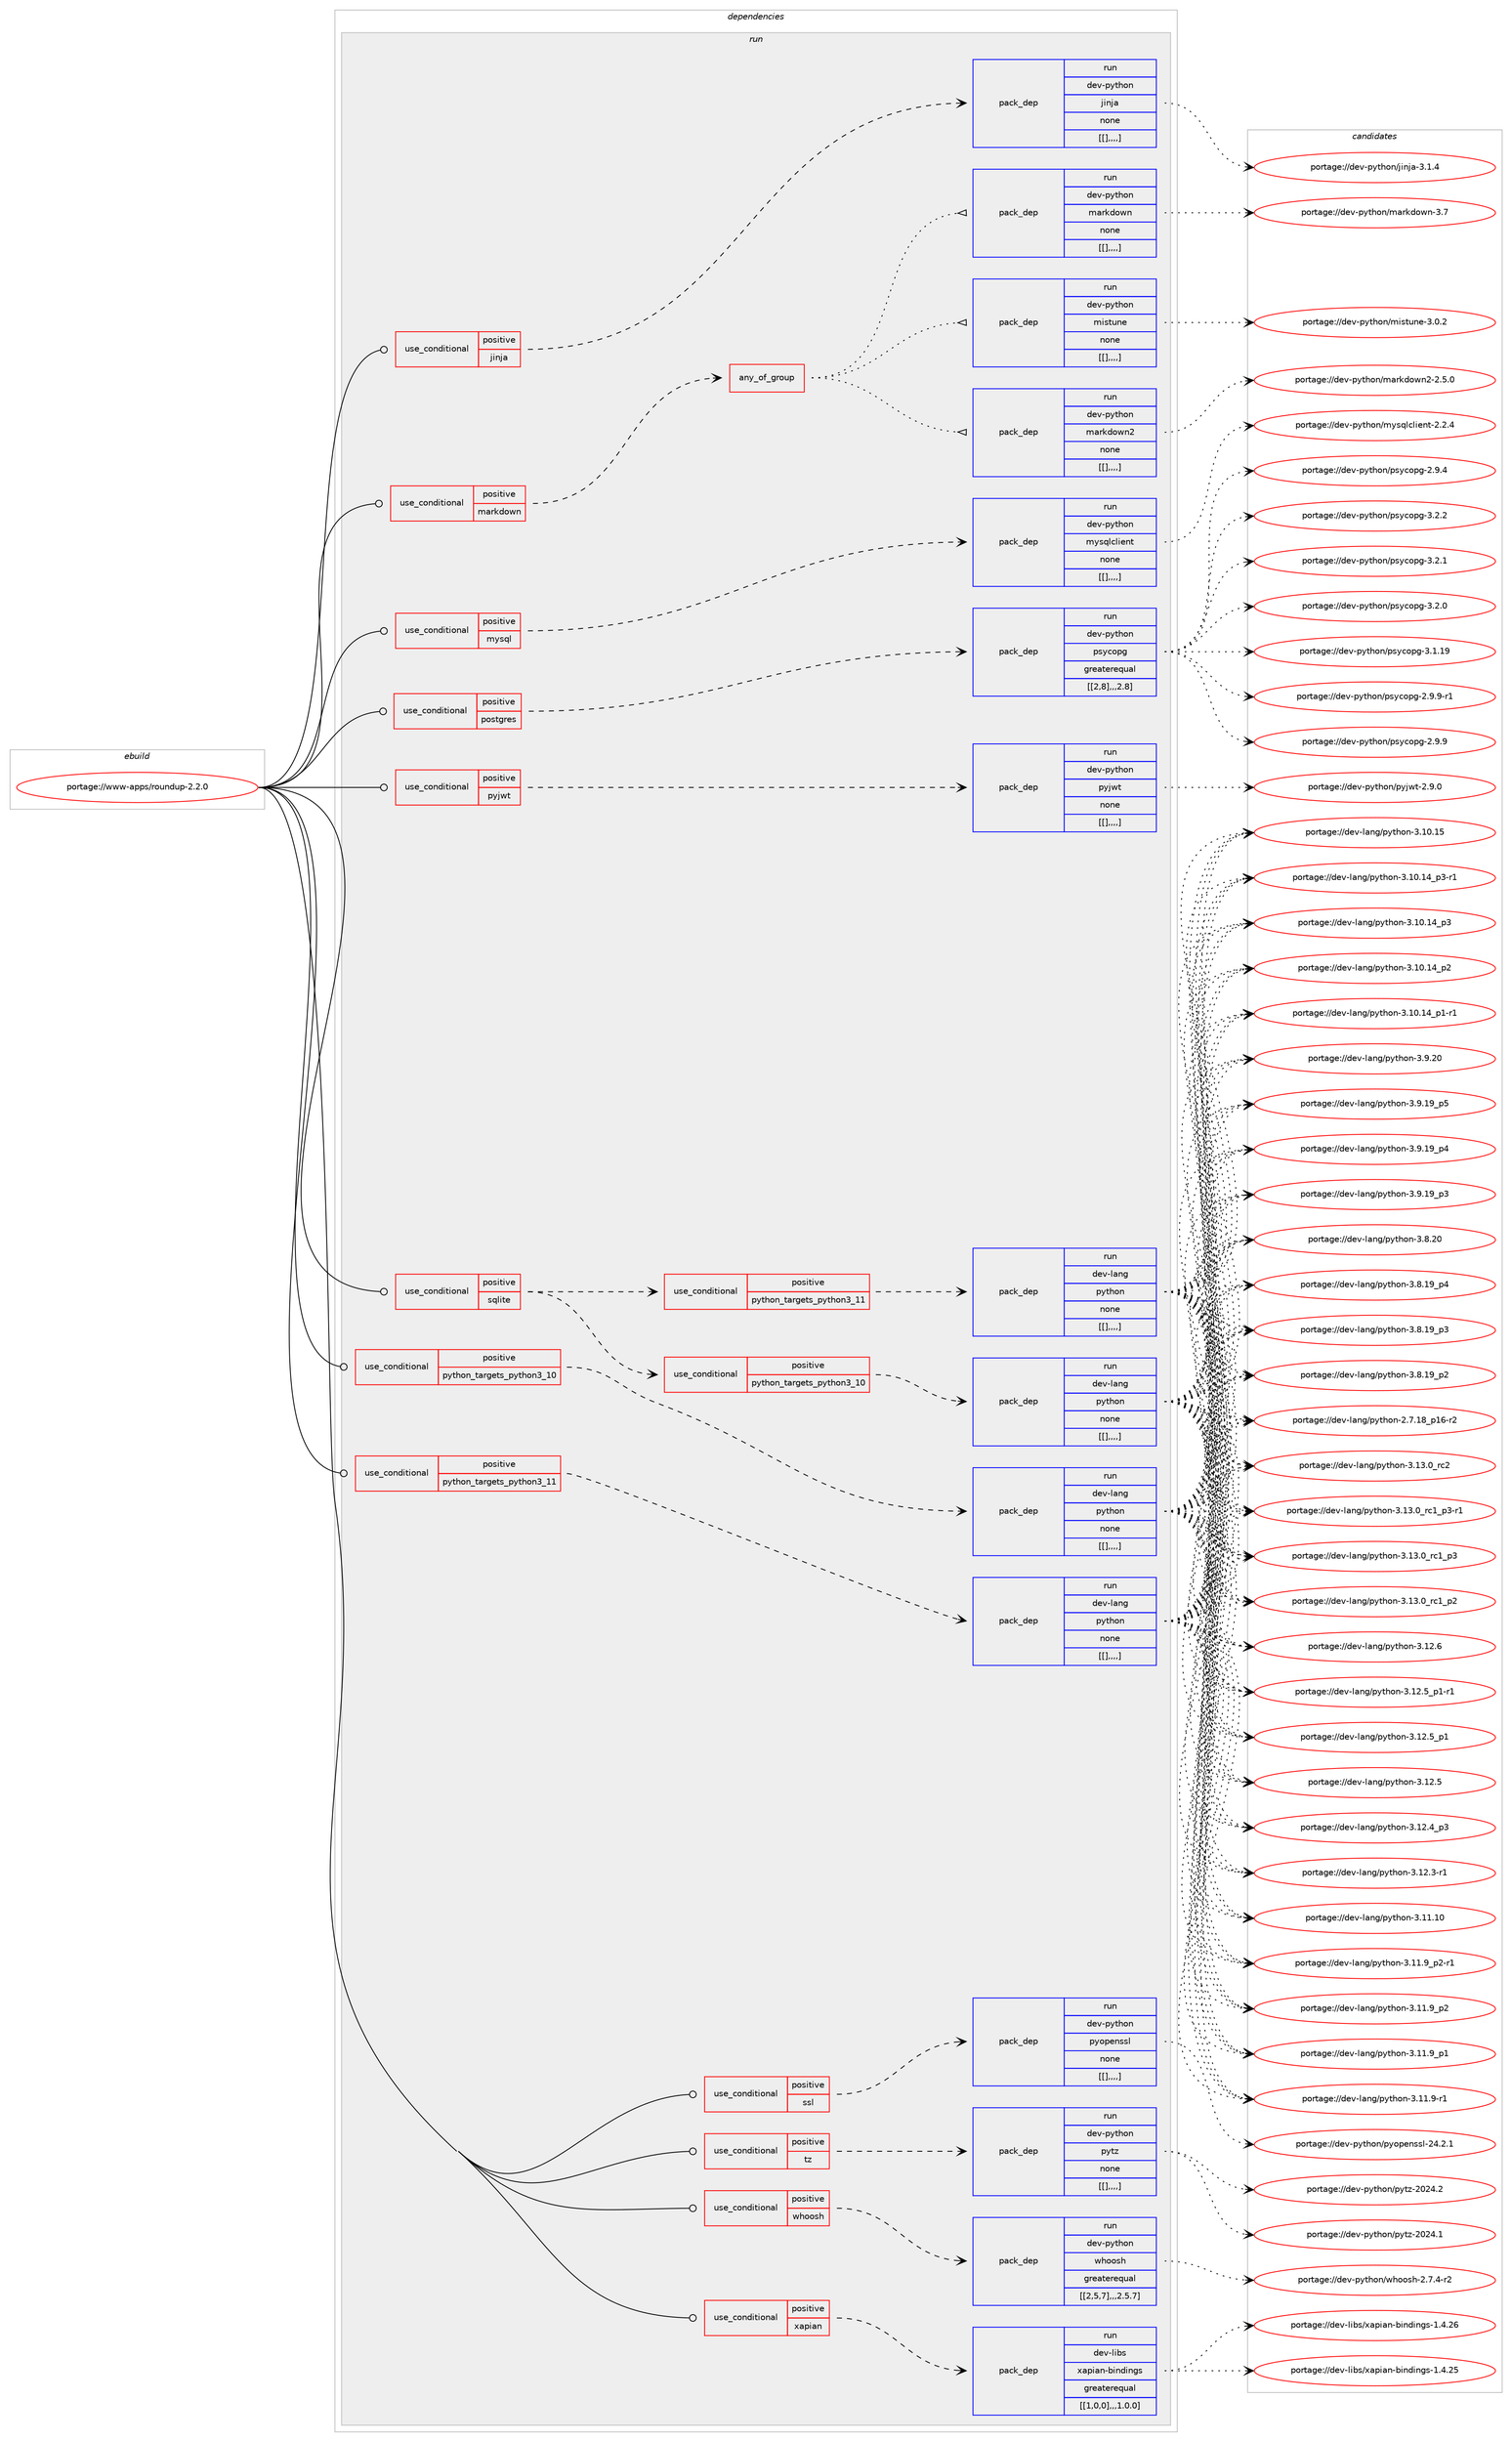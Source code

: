 digraph prolog {

# *************
# Graph options
# *************

newrank=true;
concentrate=true;
compound=true;
graph [rankdir=LR,fontname=Helvetica,fontsize=10,ranksep=1.5];#, ranksep=2.5, nodesep=0.2];
edge  [arrowhead=vee];
node  [fontname=Helvetica,fontsize=10];

# **********
# The ebuild
# **********

subgraph cluster_leftcol {
color=gray;
label=<<i>ebuild</i>>;
id [label="portage://www-apps/roundup-2.2.0", color=red, width=4, href="../www-apps/roundup-2.2.0.svg"];
}

# ****************
# The dependencies
# ****************

subgraph cluster_midcol {
color=gray;
label=<<i>dependencies</i>>;
subgraph cluster_compile {
fillcolor="#eeeeee";
style=filled;
label=<<i>compile</i>>;
}
subgraph cluster_compileandrun {
fillcolor="#eeeeee";
style=filled;
label=<<i>compile and run</i>>;
}
subgraph cluster_run {
fillcolor="#eeeeee";
style=filled;
label=<<i>run</i>>;
subgraph cond124075 {
dependency466406 [label=<<TABLE BORDER="0" CELLBORDER="1" CELLSPACING="0" CELLPADDING="4"><TR><TD ROWSPAN="3" CELLPADDING="10">use_conditional</TD></TR><TR><TD>positive</TD></TR><TR><TD>jinja</TD></TR></TABLE>>, shape=none, color=red];
subgraph pack338904 {
dependency466407 [label=<<TABLE BORDER="0" CELLBORDER="1" CELLSPACING="0" CELLPADDING="4" WIDTH="220"><TR><TD ROWSPAN="6" CELLPADDING="30">pack_dep</TD></TR><TR><TD WIDTH="110">run</TD></TR><TR><TD>dev-python</TD></TR><TR><TD>jinja</TD></TR><TR><TD>none</TD></TR><TR><TD>[[],,,,]</TD></TR></TABLE>>, shape=none, color=blue];
}
dependency466406:e -> dependency466407:w [weight=20,style="dashed",arrowhead="vee"];
}
id:e -> dependency466406:w [weight=20,style="solid",arrowhead="odot"];
subgraph cond124076 {
dependency466408 [label=<<TABLE BORDER="0" CELLBORDER="1" CELLSPACING="0" CELLPADDING="4"><TR><TD ROWSPAN="3" CELLPADDING="10">use_conditional</TD></TR><TR><TD>positive</TD></TR><TR><TD>markdown</TD></TR></TABLE>>, shape=none, color=red];
subgraph any3219 {
dependency466409 [label=<<TABLE BORDER="0" CELLBORDER="1" CELLSPACING="0" CELLPADDING="4"><TR><TD CELLPADDING="10">any_of_group</TD></TR></TABLE>>, shape=none, color=red];subgraph pack338905 {
dependency466410 [label=<<TABLE BORDER="0" CELLBORDER="1" CELLSPACING="0" CELLPADDING="4" WIDTH="220"><TR><TD ROWSPAN="6" CELLPADDING="30">pack_dep</TD></TR><TR><TD WIDTH="110">run</TD></TR><TR><TD>dev-python</TD></TR><TR><TD>markdown</TD></TR><TR><TD>none</TD></TR><TR><TD>[[],,,,]</TD></TR></TABLE>>, shape=none, color=blue];
}
dependency466409:e -> dependency466410:w [weight=20,style="dotted",arrowhead="oinv"];
subgraph pack338906 {
dependency466411 [label=<<TABLE BORDER="0" CELLBORDER="1" CELLSPACING="0" CELLPADDING="4" WIDTH="220"><TR><TD ROWSPAN="6" CELLPADDING="30">pack_dep</TD></TR><TR><TD WIDTH="110">run</TD></TR><TR><TD>dev-python</TD></TR><TR><TD>markdown2</TD></TR><TR><TD>none</TD></TR><TR><TD>[[],,,,]</TD></TR></TABLE>>, shape=none, color=blue];
}
dependency466409:e -> dependency466411:w [weight=20,style="dotted",arrowhead="oinv"];
subgraph pack338907 {
dependency466412 [label=<<TABLE BORDER="0" CELLBORDER="1" CELLSPACING="0" CELLPADDING="4" WIDTH="220"><TR><TD ROWSPAN="6" CELLPADDING="30">pack_dep</TD></TR><TR><TD WIDTH="110">run</TD></TR><TR><TD>dev-python</TD></TR><TR><TD>mistune</TD></TR><TR><TD>none</TD></TR><TR><TD>[[],,,,]</TD></TR></TABLE>>, shape=none, color=blue];
}
dependency466409:e -> dependency466412:w [weight=20,style="dotted",arrowhead="oinv"];
}
dependency466408:e -> dependency466409:w [weight=20,style="dashed",arrowhead="vee"];
}
id:e -> dependency466408:w [weight=20,style="solid",arrowhead="odot"];
subgraph cond124077 {
dependency466413 [label=<<TABLE BORDER="0" CELLBORDER="1" CELLSPACING="0" CELLPADDING="4"><TR><TD ROWSPAN="3" CELLPADDING="10">use_conditional</TD></TR><TR><TD>positive</TD></TR><TR><TD>mysql</TD></TR></TABLE>>, shape=none, color=red];
subgraph pack338908 {
dependency466414 [label=<<TABLE BORDER="0" CELLBORDER="1" CELLSPACING="0" CELLPADDING="4" WIDTH="220"><TR><TD ROWSPAN="6" CELLPADDING="30">pack_dep</TD></TR><TR><TD WIDTH="110">run</TD></TR><TR><TD>dev-python</TD></TR><TR><TD>mysqlclient</TD></TR><TR><TD>none</TD></TR><TR><TD>[[],,,,]</TD></TR></TABLE>>, shape=none, color=blue];
}
dependency466413:e -> dependency466414:w [weight=20,style="dashed",arrowhead="vee"];
}
id:e -> dependency466413:w [weight=20,style="solid",arrowhead="odot"];
subgraph cond124078 {
dependency466415 [label=<<TABLE BORDER="0" CELLBORDER="1" CELLSPACING="0" CELLPADDING="4"><TR><TD ROWSPAN="3" CELLPADDING="10">use_conditional</TD></TR><TR><TD>positive</TD></TR><TR><TD>postgres</TD></TR></TABLE>>, shape=none, color=red];
subgraph pack338909 {
dependency466416 [label=<<TABLE BORDER="0" CELLBORDER="1" CELLSPACING="0" CELLPADDING="4" WIDTH="220"><TR><TD ROWSPAN="6" CELLPADDING="30">pack_dep</TD></TR><TR><TD WIDTH="110">run</TD></TR><TR><TD>dev-python</TD></TR><TR><TD>psycopg</TD></TR><TR><TD>greaterequal</TD></TR><TR><TD>[[2,8],,,2.8]</TD></TR></TABLE>>, shape=none, color=blue];
}
dependency466415:e -> dependency466416:w [weight=20,style="dashed",arrowhead="vee"];
}
id:e -> dependency466415:w [weight=20,style="solid",arrowhead="odot"];
subgraph cond124079 {
dependency466417 [label=<<TABLE BORDER="0" CELLBORDER="1" CELLSPACING="0" CELLPADDING="4"><TR><TD ROWSPAN="3" CELLPADDING="10">use_conditional</TD></TR><TR><TD>positive</TD></TR><TR><TD>pyjwt</TD></TR></TABLE>>, shape=none, color=red];
subgraph pack338910 {
dependency466418 [label=<<TABLE BORDER="0" CELLBORDER="1" CELLSPACING="0" CELLPADDING="4" WIDTH="220"><TR><TD ROWSPAN="6" CELLPADDING="30">pack_dep</TD></TR><TR><TD WIDTH="110">run</TD></TR><TR><TD>dev-python</TD></TR><TR><TD>pyjwt</TD></TR><TR><TD>none</TD></TR><TR><TD>[[],,,,]</TD></TR></TABLE>>, shape=none, color=blue];
}
dependency466417:e -> dependency466418:w [weight=20,style="dashed",arrowhead="vee"];
}
id:e -> dependency466417:w [weight=20,style="solid",arrowhead="odot"];
subgraph cond124080 {
dependency466419 [label=<<TABLE BORDER="0" CELLBORDER="1" CELLSPACING="0" CELLPADDING="4"><TR><TD ROWSPAN="3" CELLPADDING="10">use_conditional</TD></TR><TR><TD>positive</TD></TR><TR><TD>python_targets_python3_10</TD></TR></TABLE>>, shape=none, color=red];
subgraph pack338911 {
dependency466420 [label=<<TABLE BORDER="0" CELLBORDER="1" CELLSPACING="0" CELLPADDING="4" WIDTH="220"><TR><TD ROWSPAN="6" CELLPADDING="30">pack_dep</TD></TR><TR><TD WIDTH="110">run</TD></TR><TR><TD>dev-lang</TD></TR><TR><TD>python</TD></TR><TR><TD>none</TD></TR><TR><TD>[[],,,,]</TD></TR></TABLE>>, shape=none, color=blue];
}
dependency466419:e -> dependency466420:w [weight=20,style="dashed",arrowhead="vee"];
}
id:e -> dependency466419:w [weight=20,style="solid",arrowhead="odot"];
subgraph cond124081 {
dependency466421 [label=<<TABLE BORDER="0" CELLBORDER="1" CELLSPACING="0" CELLPADDING="4"><TR><TD ROWSPAN="3" CELLPADDING="10">use_conditional</TD></TR><TR><TD>positive</TD></TR><TR><TD>python_targets_python3_11</TD></TR></TABLE>>, shape=none, color=red];
subgraph pack338912 {
dependency466422 [label=<<TABLE BORDER="0" CELLBORDER="1" CELLSPACING="0" CELLPADDING="4" WIDTH="220"><TR><TD ROWSPAN="6" CELLPADDING="30">pack_dep</TD></TR><TR><TD WIDTH="110">run</TD></TR><TR><TD>dev-lang</TD></TR><TR><TD>python</TD></TR><TR><TD>none</TD></TR><TR><TD>[[],,,,]</TD></TR></TABLE>>, shape=none, color=blue];
}
dependency466421:e -> dependency466422:w [weight=20,style="dashed",arrowhead="vee"];
}
id:e -> dependency466421:w [weight=20,style="solid",arrowhead="odot"];
subgraph cond124082 {
dependency466423 [label=<<TABLE BORDER="0" CELLBORDER="1" CELLSPACING="0" CELLPADDING="4"><TR><TD ROWSPAN="3" CELLPADDING="10">use_conditional</TD></TR><TR><TD>positive</TD></TR><TR><TD>sqlite</TD></TR></TABLE>>, shape=none, color=red];
subgraph cond124083 {
dependency466424 [label=<<TABLE BORDER="0" CELLBORDER="1" CELLSPACING="0" CELLPADDING="4"><TR><TD ROWSPAN="3" CELLPADDING="10">use_conditional</TD></TR><TR><TD>positive</TD></TR><TR><TD>python_targets_python3_10</TD></TR></TABLE>>, shape=none, color=red];
subgraph pack338913 {
dependency466425 [label=<<TABLE BORDER="0" CELLBORDER="1" CELLSPACING="0" CELLPADDING="4" WIDTH="220"><TR><TD ROWSPAN="6" CELLPADDING="30">pack_dep</TD></TR><TR><TD WIDTH="110">run</TD></TR><TR><TD>dev-lang</TD></TR><TR><TD>python</TD></TR><TR><TD>none</TD></TR><TR><TD>[[],,,,]</TD></TR></TABLE>>, shape=none, color=blue];
}
dependency466424:e -> dependency466425:w [weight=20,style="dashed",arrowhead="vee"];
}
dependency466423:e -> dependency466424:w [weight=20,style="dashed",arrowhead="vee"];
subgraph cond124084 {
dependency466426 [label=<<TABLE BORDER="0" CELLBORDER="1" CELLSPACING="0" CELLPADDING="4"><TR><TD ROWSPAN="3" CELLPADDING="10">use_conditional</TD></TR><TR><TD>positive</TD></TR><TR><TD>python_targets_python3_11</TD></TR></TABLE>>, shape=none, color=red];
subgraph pack338914 {
dependency466427 [label=<<TABLE BORDER="0" CELLBORDER="1" CELLSPACING="0" CELLPADDING="4" WIDTH="220"><TR><TD ROWSPAN="6" CELLPADDING="30">pack_dep</TD></TR><TR><TD WIDTH="110">run</TD></TR><TR><TD>dev-lang</TD></TR><TR><TD>python</TD></TR><TR><TD>none</TD></TR><TR><TD>[[],,,,]</TD></TR></TABLE>>, shape=none, color=blue];
}
dependency466426:e -> dependency466427:w [weight=20,style="dashed",arrowhead="vee"];
}
dependency466423:e -> dependency466426:w [weight=20,style="dashed",arrowhead="vee"];
}
id:e -> dependency466423:w [weight=20,style="solid",arrowhead="odot"];
subgraph cond124085 {
dependency466428 [label=<<TABLE BORDER="0" CELLBORDER="1" CELLSPACING="0" CELLPADDING="4"><TR><TD ROWSPAN="3" CELLPADDING="10">use_conditional</TD></TR><TR><TD>positive</TD></TR><TR><TD>ssl</TD></TR></TABLE>>, shape=none, color=red];
subgraph pack338915 {
dependency466429 [label=<<TABLE BORDER="0" CELLBORDER="1" CELLSPACING="0" CELLPADDING="4" WIDTH="220"><TR><TD ROWSPAN="6" CELLPADDING="30">pack_dep</TD></TR><TR><TD WIDTH="110">run</TD></TR><TR><TD>dev-python</TD></TR><TR><TD>pyopenssl</TD></TR><TR><TD>none</TD></TR><TR><TD>[[],,,,]</TD></TR></TABLE>>, shape=none, color=blue];
}
dependency466428:e -> dependency466429:w [weight=20,style="dashed",arrowhead="vee"];
}
id:e -> dependency466428:w [weight=20,style="solid",arrowhead="odot"];
subgraph cond124086 {
dependency466430 [label=<<TABLE BORDER="0" CELLBORDER="1" CELLSPACING="0" CELLPADDING="4"><TR><TD ROWSPAN="3" CELLPADDING="10">use_conditional</TD></TR><TR><TD>positive</TD></TR><TR><TD>tz</TD></TR></TABLE>>, shape=none, color=red];
subgraph pack338916 {
dependency466431 [label=<<TABLE BORDER="0" CELLBORDER="1" CELLSPACING="0" CELLPADDING="4" WIDTH="220"><TR><TD ROWSPAN="6" CELLPADDING="30">pack_dep</TD></TR><TR><TD WIDTH="110">run</TD></TR><TR><TD>dev-python</TD></TR><TR><TD>pytz</TD></TR><TR><TD>none</TD></TR><TR><TD>[[],,,,]</TD></TR></TABLE>>, shape=none, color=blue];
}
dependency466430:e -> dependency466431:w [weight=20,style="dashed",arrowhead="vee"];
}
id:e -> dependency466430:w [weight=20,style="solid",arrowhead="odot"];
subgraph cond124087 {
dependency466432 [label=<<TABLE BORDER="0" CELLBORDER="1" CELLSPACING="0" CELLPADDING="4"><TR><TD ROWSPAN="3" CELLPADDING="10">use_conditional</TD></TR><TR><TD>positive</TD></TR><TR><TD>whoosh</TD></TR></TABLE>>, shape=none, color=red];
subgraph pack338917 {
dependency466433 [label=<<TABLE BORDER="0" CELLBORDER="1" CELLSPACING="0" CELLPADDING="4" WIDTH="220"><TR><TD ROWSPAN="6" CELLPADDING="30">pack_dep</TD></TR><TR><TD WIDTH="110">run</TD></TR><TR><TD>dev-python</TD></TR><TR><TD>whoosh</TD></TR><TR><TD>greaterequal</TD></TR><TR><TD>[[2,5,7],,,2.5.7]</TD></TR></TABLE>>, shape=none, color=blue];
}
dependency466432:e -> dependency466433:w [weight=20,style="dashed",arrowhead="vee"];
}
id:e -> dependency466432:w [weight=20,style="solid",arrowhead="odot"];
subgraph cond124088 {
dependency466434 [label=<<TABLE BORDER="0" CELLBORDER="1" CELLSPACING="0" CELLPADDING="4"><TR><TD ROWSPAN="3" CELLPADDING="10">use_conditional</TD></TR><TR><TD>positive</TD></TR><TR><TD>xapian</TD></TR></TABLE>>, shape=none, color=red];
subgraph pack338918 {
dependency466435 [label=<<TABLE BORDER="0" CELLBORDER="1" CELLSPACING="0" CELLPADDING="4" WIDTH="220"><TR><TD ROWSPAN="6" CELLPADDING="30">pack_dep</TD></TR><TR><TD WIDTH="110">run</TD></TR><TR><TD>dev-libs</TD></TR><TR><TD>xapian-bindings</TD></TR><TR><TD>greaterequal</TD></TR><TR><TD>[[1,0,0],,,1.0.0]</TD></TR></TABLE>>, shape=none, color=blue];
}
dependency466434:e -> dependency466435:w [weight=20,style="dashed",arrowhead="vee"];
}
id:e -> dependency466434:w [weight=20,style="solid",arrowhead="odot"];
}
}

# **************
# The candidates
# **************

subgraph cluster_choices {
rank=same;
color=gray;
label=<<i>candidates</i>>;

subgraph choice338904 {
color=black;
nodesep=1;
choice100101118451121211161041111104710610511010697455146494652 [label="portage://dev-python/jinja-3.1.4", color=red, width=4,href="../dev-python/jinja-3.1.4.svg"];
dependency466407:e -> choice100101118451121211161041111104710610511010697455146494652:w [style=dotted,weight="100"];
}
subgraph choice338905 {
color=black;
nodesep=1;
choice10010111845112121116104111110471099711410710011111911045514655 [label="portage://dev-python/markdown-3.7", color=red, width=4,href="../dev-python/markdown-3.7.svg"];
dependency466410:e -> choice10010111845112121116104111110471099711410710011111911045514655:w [style=dotted,weight="100"];
}
subgraph choice338906 {
color=black;
nodesep=1;
choice10010111845112121116104111110471099711410710011111911050455046534648 [label="portage://dev-python/markdown2-2.5.0", color=red, width=4,href="../dev-python/markdown2-2.5.0.svg"];
dependency466411:e -> choice10010111845112121116104111110471099711410710011111911050455046534648:w [style=dotted,weight="100"];
}
subgraph choice338907 {
color=black;
nodesep=1;
choice1001011184511212111610411111047109105115116117110101455146484650 [label="portage://dev-python/mistune-3.0.2", color=red, width=4,href="../dev-python/mistune-3.0.2.svg"];
dependency466412:e -> choice1001011184511212111610411111047109105115116117110101455146484650:w [style=dotted,weight="100"];
}
subgraph choice338908 {
color=black;
nodesep=1;
choice100101118451121211161041111104710912111511310899108105101110116455046504652 [label="portage://dev-python/mysqlclient-2.2.4", color=red, width=4,href="../dev-python/mysqlclient-2.2.4.svg"];
dependency466414:e -> choice100101118451121211161041111104710912111511310899108105101110116455046504652:w [style=dotted,weight="100"];
}
subgraph choice338909 {
color=black;
nodesep=1;
choice100101118451121211161041111104711211512199111112103455146504650 [label="portage://dev-python/psycopg-3.2.2", color=red, width=4,href="../dev-python/psycopg-3.2.2.svg"];
choice100101118451121211161041111104711211512199111112103455146504649 [label="portage://dev-python/psycopg-3.2.1", color=red, width=4,href="../dev-python/psycopg-3.2.1.svg"];
choice100101118451121211161041111104711211512199111112103455146504648 [label="portage://dev-python/psycopg-3.2.0", color=red, width=4,href="../dev-python/psycopg-3.2.0.svg"];
choice10010111845112121116104111110471121151219911111210345514649464957 [label="portage://dev-python/psycopg-3.1.19", color=red, width=4,href="../dev-python/psycopg-3.1.19.svg"];
choice1001011184511212111610411111047112115121991111121034550465746574511449 [label="portage://dev-python/psycopg-2.9.9-r1", color=red, width=4,href="../dev-python/psycopg-2.9.9-r1.svg"];
choice100101118451121211161041111104711211512199111112103455046574657 [label="portage://dev-python/psycopg-2.9.9", color=red, width=4,href="../dev-python/psycopg-2.9.9.svg"];
choice100101118451121211161041111104711211512199111112103455046574652 [label="portage://dev-python/psycopg-2.9.4", color=red, width=4,href="../dev-python/psycopg-2.9.4.svg"];
dependency466416:e -> choice100101118451121211161041111104711211512199111112103455146504650:w [style=dotted,weight="100"];
dependency466416:e -> choice100101118451121211161041111104711211512199111112103455146504649:w [style=dotted,weight="100"];
dependency466416:e -> choice100101118451121211161041111104711211512199111112103455146504648:w [style=dotted,weight="100"];
dependency466416:e -> choice10010111845112121116104111110471121151219911111210345514649464957:w [style=dotted,weight="100"];
dependency466416:e -> choice1001011184511212111610411111047112115121991111121034550465746574511449:w [style=dotted,weight="100"];
dependency466416:e -> choice100101118451121211161041111104711211512199111112103455046574657:w [style=dotted,weight="100"];
dependency466416:e -> choice100101118451121211161041111104711211512199111112103455046574652:w [style=dotted,weight="100"];
}
subgraph choice338910 {
color=black;
nodesep=1;
choice1001011184511212111610411111047112121106119116455046574648 [label="portage://dev-python/pyjwt-2.9.0", color=red, width=4,href="../dev-python/pyjwt-2.9.0.svg"];
dependency466418:e -> choice1001011184511212111610411111047112121106119116455046574648:w [style=dotted,weight="100"];
}
subgraph choice338911 {
color=black;
nodesep=1;
choice10010111845108971101034711212111610411111045514649514648951149950 [label="portage://dev-lang/python-3.13.0_rc2", color=red, width=4,href="../dev-lang/python-3.13.0_rc2.svg"];
choice1001011184510897110103471121211161041111104551464951464895114994995112514511449 [label="portage://dev-lang/python-3.13.0_rc1_p3-r1", color=red, width=4,href="../dev-lang/python-3.13.0_rc1_p3-r1.svg"];
choice100101118451089711010347112121116104111110455146495146489511499499511251 [label="portage://dev-lang/python-3.13.0_rc1_p3", color=red, width=4,href="../dev-lang/python-3.13.0_rc1_p3.svg"];
choice100101118451089711010347112121116104111110455146495146489511499499511250 [label="portage://dev-lang/python-3.13.0_rc1_p2", color=red, width=4,href="../dev-lang/python-3.13.0_rc1_p2.svg"];
choice10010111845108971101034711212111610411111045514649504654 [label="portage://dev-lang/python-3.12.6", color=red, width=4,href="../dev-lang/python-3.12.6.svg"];
choice1001011184510897110103471121211161041111104551464950465395112494511449 [label="portage://dev-lang/python-3.12.5_p1-r1", color=red, width=4,href="../dev-lang/python-3.12.5_p1-r1.svg"];
choice100101118451089711010347112121116104111110455146495046539511249 [label="portage://dev-lang/python-3.12.5_p1", color=red, width=4,href="../dev-lang/python-3.12.5_p1.svg"];
choice10010111845108971101034711212111610411111045514649504653 [label="portage://dev-lang/python-3.12.5", color=red, width=4,href="../dev-lang/python-3.12.5.svg"];
choice100101118451089711010347112121116104111110455146495046529511251 [label="portage://dev-lang/python-3.12.4_p3", color=red, width=4,href="../dev-lang/python-3.12.4_p3.svg"];
choice100101118451089711010347112121116104111110455146495046514511449 [label="portage://dev-lang/python-3.12.3-r1", color=red, width=4,href="../dev-lang/python-3.12.3-r1.svg"];
choice1001011184510897110103471121211161041111104551464949464948 [label="portage://dev-lang/python-3.11.10", color=red, width=4,href="../dev-lang/python-3.11.10.svg"];
choice1001011184510897110103471121211161041111104551464949465795112504511449 [label="portage://dev-lang/python-3.11.9_p2-r1", color=red, width=4,href="../dev-lang/python-3.11.9_p2-r1.svg"];
choice100101118451089711010347112121116104111110455146494946579511250 [label="portage://dev-lang/python-3.11.9_p2", color=red, width=4,href="../dev-lang/python-3.11.9_p2.svg"];
choice100101118451089711010347112121116104111110455146494946579511249 [label="portage://dev-lang/python-3.11.9_p1", color=red, width=4,href="../dev-lang/python-3.11.9_p1.svg"];
choice100101118451089711010347112121116104111110455146494946574511449 [label="portage://dev-lang/python-3.11.9-r1", color=red, width=4,href="../dev-lang/python-3.11.9-r1.svg"];
choice1001011184510897110103471121211161041111104551464948464953 [label="portage://dev-lang/python-3.10.15", color=red, width=4,href="../dev-lang/python-3.10.15.svg"];
choice100101118451089711010347112121116104111110455146494846495295112514511449 [label="portage://dev-lang/python-3.10.14_p3-r1", color=red, width=4,href="../dev-lang/python-3.10.14_p3-r1.svg"];
choice10010111845108971101034711212111610411111045514649484649529511251 [label="portage://dev-lang/python-3.10.14_p3", color=red, width=4,href="../dev-lang/python-3.10.14_p3.svg"];
choice10010111845108971101034711212111610411111045514649484649529511250 [label="portage://dev-lang/python-3.10.14_p2", color=red, width=4,href="../dev-lang/python-3.10.14_p2.svg"];
choice100101118451089711010347112121116104111110455146494846495295112494511449 [label="portage://dev-lang/python-3.10.14_p1-r1", color=red, width=4,href="../dev-lang/python-3.10.14_p1-r1.svg"];
choice10010111845108971101034711212111610411111045514657465048 [label="portage://dev-lang/python-3.9.20", color=red, width=4,href="../dev-lang/python-3.9.20.svg"];
choice100101118451089711010347112121116104111110455146574649579511253 [label="portage://dev-lang/python-3.9.19_p5", color=red, width=4,href="../dev-lang/python-3.9.19_p5.svg"];
choice100101118451089711010347112121116104111110455146574649579511252 [label="portage://dev-lang/python-3.9.19_p4", color=red, width=4,href="../dev-lang/python-3.9.19_p4.svg"];
choice100101118451089711010347112121116104111110455146574649579511251 [label="portage://dev-lang/python-3.9.19_p3", color=red, width=4,href="../dev-lang/python-3.9.19_p3.svg"];
choice10010111845108971101034711212111610411111045514656465048 [label="portage://dev-lang/python-3.8.20", color=red, width=4,href="../dev-lang/python-3.8.20.svg"];
choice100101118451089711010347112121116104111110455146564649579511252 [label="portage://dev-lang/python-3.8.19_p4", color=red, width=4,href="../dev-lang/python-3.8.19_p4.svg"];
choice100101118451089711010347112121116104111110455146564649579511251 [label="portage://dev-lang/python-3.8.19_p3", color=red, width=4,href="../dev-lang/python-3.8.19_p3.svg"];
choice100101118451089711010347112121116104111110455146564649579511250 [label="portage://dev-lang/python-3.8.19_p2", color=red, width=4,href="../dev-lang/python-3.8.19_p2.svg"];
choice100101118451089711010347112121116104111110455046554649569511249544511450 [label="portage://dev-lang/python-2.7.18_p16-r2", color=red, width=4,href="../dev-lang/python-2.7.18_p16-r2.svg"];
dependency466420:e -> choice10010111845108971101034711212111610411111045514649514648951149950:w [style=dotted,weight="100"];
dependency466420:e -> choice1001011184510897110103471121211161041111104551464951464895114994995112514511449:w [style=dotted,weight="100"];
dependency466420:e -> choice100101118451089711010347112121116104111110455146495146489511499499511251:w [style=dotted,weight="100"];
dependency466420:e -> choice100101118451089711010347112121116104111110455146495146489511499499511250:w [style=dotted,weight="100"];
dependency466420:e -> choice10010111845108971101034711212111610411111045514649504654:w [style=dotted,weight="100"];
dependency466420:e -> choice1001011184510897110103471121211161041111104551464950465395112494511449:w [style=dotted,weight="100"];
dependency466420:e -> choice100101118451089711010347112121116104111110455146495046539511249:w [style=dotted,weight="100"];
dependency466420:e -> choice10010111845108971101034711212111610411111045514649504653:w [style=dotted,weight="100"];
dependency466420:e -> choice100101118451089711010347112121116104111110455146495046529511251:w [style=dotted,weight="100"];
dependency466420:e -> choice100101118451089711010347112121116104111110455146495046514511449:w [style=dotted,weight="100"];
dependency466420:e -> choice1001011184510897110103471121211161041111104551464949464948:w [style=dotted,weight="100"];
dependency466420:e -> choice1001011184510897110103471121211161041111104551464949465795112504511449:w [style=dotted,weight="100"];
dependency466420:e -> choice100101118451089711010347112121116104111110455146494946579511250:w [style=dotted,weight="100"];
dependency466420:e -> choice100101118451089711010347112121116104111110455146494946579511249:w [style=dotted,weight="100"];
dependency466420:e -> choice100101118451089711010347112121116104111110455146494946574511449:w [style=dotted,weight="100"];
dependency466420:e -> choice1001011184510897110103471121211161041111104551464948464953:w [style=dotted,weight="100"];
dependency466420:e -> choice100101118451089711010347112121116104111110455146494846495295112514511449:w [style=dotted,weight="100"];
dependency466420:e -> choice10010111845108971101034711212111610411111045514649484649529511251:w [style=dotted,weight="100"];
dependency466420:e -> choice10010111845108971101034711212111610411111045514649484649529511250:w [style=dotted,weight="100"];
dependency466420:e -> choice100101118451089711010347112121116104111110455146494846495295112494511449:w [style=dotted,weight="100"];
dependency466420:e -> choice10010111845108971101034711212111610411111045514657465048:w [style=dotted,weight="100"];
dependency466420:e -> choice100101118451089711010347112121116104111110455146574649579511253:w [style=dotted,weight="100"];
dependency466420:e -> choice100101118451089711010347112121116104111110455146574649579511252:w [style=dotted,weight="100"];
dependency466420:e -> choice100101118451089711010347112121116104111110455146574649579511251:w [style=dotted,weight="100"];
dependency466420:e -> choice10010111845108971101034711212111610411111045514656465048:w [style=dotted,weight="100"];
dependency466420:e -> choice100101118451089711010347112121116104111110455146564649579511252:w [style=dotted,weight="100"];
dependency466420:e -> choice100101118451089711010347112121116104111110455146564649579511251:w [style=dotted,weight="100"];
dependency466420:e -> choice100101118451089711010347112121116104111110455146564649579511250:w [style=dotted,weight="100"];
dependency466420:e -> choice100101118451089711010347112121116104111110455046554649569511249544511450:w [style=dotted,weight="100"];
}
subgraph choice338912 {
color=black;
nodesep=1;
choice10010111845108971101034711212111610411111045514649514648951149950 [label="portage://dev-lang/python-3.13.0_rc2", color=red, width=4,href="../dev-lang/python-3.13.0_rc2.svg"];
choice1001011184510897110103471121211161041111104551464951464895114994995112514511449 [label="portage://dev-lang/python-3.13.0_rc1_p3-r1", color=red, width=4,href="../dev-lang/python-3.13.0_rc1_p3-r1.svg"];
choice100101118451089711010347112121116104111110455146495146489511499499511251 [label="portage://dev-lang/python-3.13.0_rc1_p3", color=red, width=4,href="../dev-lang/python-3.13.0_rc1_p3.svg"];
choice100101118451089711010347112121116104111110455146495146489511499499511250 [label="portage://dev-lang/python-3.13.0_rc1_p2", color=red, width=4,href="../dev-lang/python-3.13.0_rc1_p2.svg"];
choice10010111845108971101034711212111610411111045514649504654 [label="portage://dev-lang/python-3.12.6", color=red, width=4,href="../dev-lang/python-3.12.6.svg"];
choice1001011184510897110103471121211161041111104551464950465395112494511449 [label="portage://dev-lang/python-3.12.5_p1-r1", color=red, width=4,href="../dev-lang/python-3.12.5_p1-r1.svg"];
choice100101118451089711010347112121116104111110455146495046539511249 [label="portage://dev-lang/python-3.12.5_p1", color=red, width=4,href="../dev-lang/python-3.12.5_p1.svg"];
choice10010111845108971101034711212111610411111045514649504653 [label="portage://dev-lang/python-3.12.5", color=red, width=4,href="../dev-lang/python-3.12.5.svg"];
choice100101118451089711010347112121116104111110455146495046529511251 [label="portage://dev-lang/python-3.12.4_p3", color=red, width=4,href="../dev-lang/python-3.12.4_p3.svg"];
choice100101118451089711010347112121116104111110455146495046514511449 [label="portage://dev-lang/python-3.12.3-r1", color=red, width=4,href="../dev-lang/python-3.12.3-r1.svg"];
choice1001011184510897110103471121211161041111104551464949464948 [label="portage://dev-lang/python-3.11.10", color=red, width=4,href="../dev-lang/python-3.11.10.svg"];
choice1001011184510897110103471121211161041111104551464949465795112504511449 [label="portage://dev-lang/python-3.11.9_p2-r1", color=red, width=4,href="../dev-lang/python-3.11.9_p2-r1.svg"];
choice100101118451089711010347112121116104111110455146494946579511250 [label="portage://dev-lang/python-3.11.9_p2", color=red, width=4,href="../dev-lang/python-3.11.9_p2.svg"];
choice100101118451089711010347112121116104111110455146494946579511249 [label="portage://dev-lang/python-3.11.9_p1", color=red, width=4,href="../dev-lang/python-3.11.9_p1.svg"];
choice100101118451089711010347112121116104111110455146494946574511449 [label="portage://dev-lang/python-3.11.9-r1", color=red, width=4,href="../dev-lang/python-3.11.9-r1.svg"];
choice1001011184510897110103471121211161041111104551464948464953 [label="portage://dev-lang/python-3.10.15", color=red, width=4,href="../dev-lang/python-3.10.15.svg"];
choice100101118451089711010347112121116104111110455146494846495295112514511449 [label="portage://dev-lang/python-3.10.14_p3-r1", color=red, width=4,href="../dev-lang/python-3.10.14_p3-r1.svg"];
choice10010111845108971101034711212111610411111045514649484649529511251 [label="portage://dev-lang/python-3.10.14_p3", color=red, width=4,href="../dev-lang/python-3.10.14_p3.svg"];
choice10010111845108971101034711212111610411111045514649484649529511250 [label="portage://dev-lang/python-3.10.14_p2", color=red, width=4,href="../dev-lang/python-3.10.14_p2.svg"];
choice100101118451089711010347112121116104111110455146494846495295112494511449 [label="portage://dev-lang/python-3.10.14_p1-r1", color=red, width=4,href="../dev-lang/python-3.10.14_p1-r1.svg"];
choice10010111845108971101034711212111610411111045514657465048 [label="portage://dev-lang/python-3.9.20", color=red, width=4,href="../dev-lang/python-3.9.20.svg"];
choice100101118451089711010347112121116104111110455146574649579511253 [label="portage://dev-lang/python-3.9.19_p5", color=red, width=4,href="../dev-lang/python-3.9.19_p5.svg"];
choice100101118451089711010347112121116104111110455146574649579511252 [label="portage://dev-lang/python-3.9.19_p4", color=red, width=4,href="../dev-lang/python-3.9.19_p4.svg"];
choice100101118451089711010347112121116104111110455146574649579511251 [label="portage://dev-lang/python-3.9.19_p3", color=red, width=4,href="../dev-lang/python-3.9.19_p3.svg"];
choice10010111845108971101034711212111610411111045514656465048 [label="portage://dev-lang/python-3.8.20", color=red, width=4,href="../dev-lang/python-3.8.20.svg"];
choice100101118451089711010347112121116104111110455146564649579511252 [label="portage://dev-lang/python-3.8.19_p4", color=red, width=4,href="../dev-lang/python-3.8.19_p4.svg"];
choice100101118451089711010347112121116104111110455146564649579511251 [label="portage://dev-lang/python-3.8.19_p3", color=red, width=4,href="../dev-lang/python-3.8.19_p3.svg"];
choice100101118451089711010347112121116104111110455146564649579511250 [label="portage://dev-lang/python-3.8.19_p2", color=red, width=4,href="../dev-lang/python-3.8.19_p2.svg"];
choice100101118451089711010347112121116104111110455046554649569511249544511450 [label="portage://dev-lang/python-2.7.18_p16-r2", color=red, width=4,href="../dev-lang/python-2.7.18_p16-r2.svg"];
dependency466422:e -> choice10010111845108971101034711212111610411111045514649514648951149950:w [style=dotted,weight="100"];
dependency466422:e -> choice1001011184510897110103471121211161041111104551464951464895114994995112514511449:w [style=dotted,weight="100"];
dependency466422:e -> choice100101118451089711010347112121116104111110455146495146489511499499511251:w [style=dotted,weight="100"];
dependency466422:e -> choice100101118451089711010347112121116104111110455146495146489511499499511250:w [style=dotted,weight="100"];
dependency466422:e -> choice10010111845108971101034711212111610411111045514649504654:w [style=dotted,weight="100"];
dependency466422:e -> choice1001011184510897110103471121211161041111104551464950465395112494511449:w [style=dotted,weight="100"];
dependency466422:e -> choice100101118451089711010347112121116104111110455146495046539511249:w [style=dotted,weight="100"];
dependency466422:e -> choice10010111845108971101034711212111610411111045514649504653:w [style=dotted,weight="100"];
dependency466422:e -> choice100101118451089711010347112121116104111110455146495046529511251:w [style=dotted,weight="100"];
dependency466422:e -> choice100101118451089711010347112121116104111110455146495046514511449:w [style=dotted,weight="100"];
dependency466422:e -> choice1001011184510897110103471121211161041111104551464949464948:w [style=dotted,weight="100"];
dependency466422:e -> choice1001011184510897110103471121211161041111104551464949465795112504511449:w [style=dotted,weight="100"];
dependency466422:e -> choice100101118451089711010347112121116104111110455146494946579511250:w [style=dotted,weight="100"];
dependency466422:e -> choice100101118451089711010347112121116104111110455146494946579511249:w [style=dotted,weight="100"];
dependency466422:e -> choice100101118451089711010347112121116104111110455146494946574511449:w [style=dotted,weight="100"];
dependency466422:e -> choice1001011184510897110103471121211161041111104551464948464953:w [style=dotted,weight="100"];
dependency466422:e -> choice100101118451089711010347112121116104111110455146494846495295112514511449:w [style=dotted,weight="100"];
dependency466422:e -> choice10010111845108971101034711212111610411111045514649484649529511251:w [style=dotted,weight="100"];
dependency466422:e -> choice10010111845108971101034711212111610411111045514649484649529511250:w [style=dotted,weight="100"];
dependency466422:e -> choice100101118451089711010347112121116104111110455146494846495295112494511449:w [style=dotted,weight="100"];
dependency466422:e -> choice10010111845108971101034711212111610411111045514657465048:w [style=dotted,weight="100"];
dependency466422:e -> choice100101118451089711010347112121116104111110455146574649579511253:w [style=dotted,weight="100"];
dependency466422:e -> choice100101118451089711010347112121116104111110455146574649579511252:w [style=dotted,weight="100"];
dependency466422:e -> choice100101118451089711010347112121116104111110455146574649579511251:w [style=dotted,weight="100"];
dependency466422:e -> choice10010111845108971101034711212111610411111045514656465048:w [style=dotted,weight="100"];
dependency466422:e -> choice100101118451089711010347112121116104111110455146564649579511252:w [style=dotted,weight="100"];
dependency466422:e -> choice100101118451089711010347112121116104111110455146564649579511251:w [style=dotted,weight="100"];
dependency466422:e -> choice100101118451089711010347112121116104111110455146564649579511250:w [style=dotted,weight="100"];
dependency466422:e -> choice100101118451089711010347112121116104111110455046554649569511249544511450:w [style=dotted,weight="100"];
}
subgraph choice338913 {
color=black;
nodesep=1;
choice10010111845108971101034711212111610411111045514649514648951149950 [label="portage://dev-lang/python-3.13.0_rc2", color=red, width=4,href="../dev-lang/python-3.13.0_rc2.svg"];
choice1001011184510897110103471121211161041111104551464951464895114994995112514511449 [label="portage://dev-lang/python-3.13.0_rc1_p3-r1", color=red, width=4,href="../dev-lang/python-3.13.0_rc1_p3-r1.svg"];
choice100101118451089711010347112121116104111110455146495146489511499499511251 [label="portage://dev-lang/python-3.13.0_rc1_p3", color=red, width=4,href="../dev-lang/python-3.13.0_rc1_p3.svg"];
choice100101118451089711010347112121116104111110455146495146489511499499511250 [label="portage://dev-lang/python-3.13.0_rc1_p2", color=red, width=4,href="../dev-lang/python-3.13.0_rc1_p2.svg"];
choice10010111845108971101034711212111610411111045514649504654 [label="portage://dev-lang/python-3.12.6", color=red, width=4,href="../dev-lang/python-3.12.6.svg"];
choice1001011184510897110103471121211161041111104551464950465395112494511449 [label="portage://dev-lang/python-3.12.5_p1-r1", color=red, width=4,href="../dev-lang/python-3.12.5_p1-r1.svg"];
choice100101118451089711010347112121116104111110455146495046539511249 [label="portage://dev-lang/python-3.12.5_p1", color=red, width=4,href="../dev-lang/python-3.12.5_p1.svg"];
choice10010111845108971101034711212111610411111045514649504653 [label="portage://dev-lang/python-3.12.5", color=red, width=4,href="../dev-lang/python-3.12.5.svg"];
choice100101118451089711010347112121116104111110455146495046529511251 [label="portage://dev-lang/python-3.12.4_p3", color=red, width=4,href="../dev-lang/python-3.12.4_p3.svg"];
choice100101118451089711010347112121116104111110455146495046514511449 [label="portage://dev-lang/python-3.12.3-r1", color=red, width=4,href="../dev-lang/python-3.12.3-r1.svg"];
choice1001011184510897110103471121211161041111104551464949464948 [label="portage://dev-lang/python-3.11.10", color=red, width=4,href="../dev-lang/python-3.11.10.svg"];
choice1001011184510897110103471121211161041111104551464949465795112504511449 [label="portage://dev-lang/python-3.11.9_p2-r1", color=red, width=4,href="../dev-lang/python-3.11.9_p2-r1.svg"];
choice100101118451089711010347112121116104111110455146494946579511250 [label="portage://dev-lang/python-3.11.9_p2", color=red, width=4,href="../dev-lang/python-3.11.9_p2.svg"];
choice100101118451089711010347112121116104111110455146494946579511249 [label="portage://dev-lang/python-3.11.9_p1", color=red, width=4,href="../dev-lang/python-3.11.9_p1.svg"];
choice100101118451089711010347112121116104111110455146494946574511449 [label="portage://dev-lang/python-3.11.9-r1", color=red, width=4,href="../dev-lang/python-3.11.9-r1.svg"];
choice1001011184510897110103471121211161041111104551464948464953 [label="portage://dev-lang/python-3.10.15", color=red, width=4,href="../dev-lang/python-3.10.15.svg"];
choice100101118451089711010347112121116104111110455146494846495295112514511449 [label="portage://dev-lang/python-3.10.14_p3-r1", color=red, width=4,href="../dev-lang/python-3.10.14_p3-r1.svg"];
choice10010111845108971101034711212111610411111045514649484649529511251 [label="portage://dev-lang/python-3.10.14_p3", color=red, width=4,href="../dev-lang/python-3.10.14_p3.svg"];
choice10010111845108971101034711212111610411111045514649484649529511250 [label="portage://dev-lang/python-3.10.14_p2", color=red, width=4,href="../dev-lang/python-3.10.14_p2.svg"];
choice100101118451089711010347112121116104111110455146494846495295112494511449 [label="portage://dev-lang/python-3.10.14_p1-r1", color=red, width=4,href="../dev-lang/python-3.10.14_p1-r1.svg"];
choice10010111845108971101034711212111610411111045514657465048 [label="portage://dev-lang/python-3.9.20", color=red, width=4,href="../dev-lang/python-3.9.20.svg"];
choice100101118451089711010347112121116104111110455146574649579511253 [label="portage://dev-lang/python-3.9.19_p5", color=red, width=4,href="../dev-lang/python-3.9.19_p5.svg"];
choice100101118451089711010347112121116104111110455146574649579511252 [label="portage://dev-lang/python-3.9.19_p4", color=red, width=4,href="../dev-lang/python-3.9.19_p4.svg"];
choice100101118451089711010347112121116104111110455146574649579511251 [label="portage://dev-lang/python-3.9.19_p3", color=red, width=4,href="../dev-lang/python-3.9.19_p3.svg"];
choice10010111845108971101034711212111610411111045514656465048 [label="portage://dev-lang/python-3.8.20", color=red, width=4,href="../dev-lang/python-3.8.20.svg"];
choice100101118451089711010347112121116104111110455146564649579511252 [label="portage://dev-lang/python-3.8.19_p4", color=red, width=4,href="../dev-lang/python-3.8.19_p4.svg"];
choice100101118451089711010347112121116104111110455146564649579511251 [label="portage://dev-lang/python-3.8.19_p3", color=red, width=4,href="../dev-lang/python-3.8.19_p3.svg"];
choice100101118451089711010347112121116104111110455146564649579511250 [label="portage://dev-lang/python-3.8.19_p2", color=red, width=4,href="../dev-lang/python-3.8.19_p2.svg"];
choice100101118451089711010347112121116104111110455046554649569511249544511450 [label="portage://dev-lang/python-2.7.18_p16-r2", color=red, width=4,href="../dev-lang/python-2.7.18_p16-r2.svg"];
dependency466425:e -> choice10010111845108971101034711212111610411111045514649514648951149950:w [style=dotted,weight="100"];
dependency466425:e -> choice1001011184510897110103471121211161041111104551464951464895114994995112514511449:w [style=dotted,weight="100"];
dependency466425:e -> choice100101118451089711010347112121116104111110455146495146489511499499511251:w [style=dotted,weight="100"];
dependency466425:e -> choice100101118451089711010347112121116104111110455146495146489511499499511250:w [style=dotted,weight="100"];
dependency466425:e -> choice10010111845108971101034711212111610411111045514649504654:w [style=dotted,weight="100"];
dependency466425:e -> choice1001011184510897110103471121211161041111104551464950465395112494511449:w [style=dotted,weight="100"];
dependency466425:e -> choice100101118451089711010347112121116104111110455146495046539511249:w [style=dotted,weight="100"];
dependency466425:e -> choice10010111845108971101034711212111610411111045514649504653:w [style=dotted,weight="100"];
dependency466425:e -> choice100101118451089711010347112121116104111110455146495046529511251:w [style=dotted,weight="100"];
dependency466425:e -> choice100101118451089711010347112121116104111110455146495046514511449:w [style=dotted,weight="100"];
dependency466425:e -> choice1001011184510897110103471121211161041111104551464949464948:w [style=dotted,weight="100"];
dependency466425:e -> choice1001011184510897110103471121211161041111104551464949465795112504511449:w [style=dotted,weight="100"];
dependency466425:e -> choice100101118451089711010347112121116104111110455146494946579511250:w [style=dotted,weight="100"];
dependency466425:e -> choice100101118451089711010347112121116104111110455146494946579511249:w [style=dotted,weight="100"];
dependency466425:e -> choice100101118451089711010347112121116104111110455146494946574511449:w [style=dotted,weight="100"];
dependency466425:e -> choice1001011184510897110103471121211161041111104551464948464953:w [style=dotted,weight="100"];
dependency466425:e -> choice100101118451089711010347112121116104111110455146494846495295112514511449:w [style=dotted,weight="100"];
dependency466425:e -> choice10010111845108971101034711212111610411111045514649484649529511251:w [style=dotted,weight="100"];
dependency466425:e -> choice10010111845108971101034711212111610411111045514649484649529511250:w [style=dotted,weight="100"];
dependency466425:e -> choice100101118451089711010347112121116104111110455146494846495295112494511449:w [style=dotted,weight="100"];
dependency466425:e -> choice10010111845108971101034711212111610411111045514657465048:w [style=dotted,weight="100"];
dependency466425:e -> choice100101118451089711010347112121116104111110455146574649579511253:w [style=dotted,weight="100"];
dependency466425:e -> choice100101118451089711010347112121116104111110455146574649579511252:w [style=dotted,weight="100"];
dependency466425:e -> choice100101118451089711010347112121116104111110455146574649579511251:w [style=dotted,weight="100"];
dependency466425:e -> choice10010111845108971101034711212111610411111045514656465048:w [style=dotted,weight="100"];
dependency466425:e -> choice100101118451089711010347112121116104111110455146564649579511252:w [style=dotted,weight="100"];
dependency466425:e -> choice100101118451089711010347112121116104111110455146564649579511251:w [style=dotted,weight="100"];
dependency466425:e -> choice100101118451089711010347112121116104111110455146564649579511250:w [style=dotted,weight="100"];
dependency466425:e -> choice100101118451089711010347112121116104111110455046554649569511249544511450:w [style=dotted,weight="100"];
}
subgraph choice338914 {
color=black;
nodesep=1;
choice10010111845108971101034711212111610411111045514649514648951149950 [label="portage://dev-lang/python-3.13.0_rc2", color=red, width=4,href="../dev-lang/python-3.13.0_rc2.svg"];
choice1001011184510897110103471121211161041111104551464951464895114994995112514511449 [label="portage://dev-lang/python-3.13.0_rc1_p3-r1", color=red, width=4,href="../dev-lang/python-3.13.0_rc1_p3-r1.svg"];
choice100101118451089711010347112121116104111110455146495146489511499499511251 [label="portage://dev-lang/python-3.13.0_rc1_p3", color=red, width=4,href="../dev-lang/python-3.13.0_rc1_p3.svg"];
choice100101118451089711010347112121116104111110455146495146489511499499511250 [label="portage://dev-lang/python-3.13.0_rc1_p2", color=red, width=4,href="../dev-lang/python-3.13.0_rc1_p2.svg"];
choice10010111845108971101034711212111610411111045514649504654 [label="portage://dev-lang/python-3.12.6", color=red, width=4,href="../dev-lang/python-3.12.6.svg"];
choice1001011184510897110103471121211161041111104551464950465395112494511449 [label="portage://dev-lang/python-3.12.5_p1-r1", color=red, width=4,href="../dev-lang/python-3.12.5_p1-r1.svg"];
choice100101118451089711010347112121116104111110455146495046539511249 [label="portage://dev-lang/python-3.12.5_p1", color=red, width=4,href="../dev-lang/python-3.12.5_p1.svg"];
choice10010111845108971101034711212111610411111045514649504653 [label="portage://dev-lang/python-3.12.5", color=red, width=4,href="../dev-lang/python-3.12.5.svg"];
choice100101118451089711010347112121116104111110455146495046529511251 [label="portage://dev-lang/python-3.12.4_p3", color=red, width=4,href="../dev-lang/python-3.12.4_p3.svg"];
choice100101118451089711010347112121116104111110455146495046514511449 [label="portage://dev-lang/python-3.12.3-r1", color=red, width=4,href="../dev-lang/python-3.12.3-r1.svg"];
choice1001011184510897110103471121211161041111104551464949464948 [label="portage://dev-lang/python-3.11.10", color=red, width=4,href="../dev-lang/python-3.11.10.svg"];
choice1001011184510897110103471121211161041111104551464949465795112504511449 [label="portage://dev-lang/python-3.11.9_p2-r1", color=red, width=4,href="../dev-lang/python-3.11.9_p2-r1.svg"];
choice100101118451089711010347112121116104111110455146494946579511250 [label="portage://dev-lang/python-3.11.9_p2", color=red, width=4,href="../dev-lang/python-3.11.9_p2.svg"];
choice100101118451089711010347112121116104111110455146494946579511249 [label="portage://dev-lang/python-3.11.9_p1", color=red, width=4,href="../dev-lang/python-3.11.9_p1.svg"];
choice100101118451089711010347112121116104111110455146494946574511449 [label="portage://dev-lang/python-3.11.9-r1", color=red, width=4,href="../dev-lang/python-3.11.9-r1.svg"];
choice1001011184510897110103471121211161041111104551464948464953 [label="portage://dev-lang/python-3.10.15", color=red, width=4,href="../dev-lang/python-3.10.15.svg"];
choice100101118451089711010347112121116104111110455146494846495295112514511449 [label="portage://dev-lang/python-3.10.14_p3-r1", color=red, width=4,href="../dev-lang/python-3.10.14_p3-r1.svg"];
choice10010111845108971101034711212111610411111045514649484649529511251 [label="portage://dev-lang/python-3.10.14_p3", color=red, width=4,href="../dev-lang/python-3.10.14_p3.svg"];
choice10010111845108971101034711212111610411111045514649484649529511250 [label="portage://dev-lang/python-3.10.14_p2", color=red, width=4,href="../dev-lang/python-3.10.14_p2.svg"];
choice100101118451089711010347112121116104111110455146494846495295112494511449 [label="portage://dev-lang/python-3.10.14_p1-r1", color=red, width=4,href="../dev-lang/python-3.10.14_p1-r1.svg"];
choice10010111845108971101034711212111610411111045514657465048 [label="portage://dev-lang/python-3.9.20", color=red, width=4,href="../dev-lang/python-3.9.20.svg"];
choice100101118451089711010347112121116104111110455146574649579511253 [label="portage://dev-lang/python-3.9.19_p5", color=red, width=4,href="../dev-lang/python-3.9.19_p5.svg"];
choice100101118451089711010347112121116104111110455146574649579511252 [label="portage://dev-lang/python-3.9.19_p4", color=red, width=4,href="../dev-lang/python-3.9.19_p4.svg"];
choice100101118451089711010347112121116104111110455146574649579511251 [label="portage://dev-lang/python-3.9.19_p3", color=red, width=4,href="../dev-lang/python-3.9.19_p3.svg"];
choice10010111845108971101034711212111610411111045514656465048 [label="portage://dev-lang/python-3.8.20", color=red, width=4,href="../dev-lang/python-3.8.20.svg"];
choice100101118451089711010347112121116104111110455146564649579511252 [label="portage://dev-lang/python-3.8.19_p4", color=red, width=4,href="../dev-lang/python-3.8.19_p4.svg"];
choice100101118451089711010347112121116104111110455146564649579511251 [label="portage://dev-lang/python-3.8.19_p3", color=red, width=4,href="../dev-lang/python-3.8.19_p3.svg"];
choice100101118451089711010347112121116104111110455146564649579511250 [label="portage://dev-lang/python-3.8.19_p2", color=red, width=4,href="../dev-lang/python-3.8.19_p2.svg"];
choice100101118451089711010347112121116104111110455046554649569511249544511450 [label="portage://dev-lang/python-2.7.18_p16-r2", color=red, width=4,href="../dev-lang/python-2.7.18_p16-r2.svg"];
dependency466427:e -> choice10010111845108971101034711212111610411111045514649514648951149950:w [style=dotted,weight="100"];
dependency466427:e -> choice1001011184510897110103471121211161041111104551464951464895114994995112514511449:w [style=dotted,weight="100"];
dependency466427:e -> choice100101118451089711010347112121116104111110455146495146489511499499511251:w [style=dotted,weight="100"];
dependency466427:e -> choice100101118451089711010347112121116104111110455146495146489511499499511250:w [style=dotted,weight="100"];
dependency466427:e -> choice10010111845108971101034711212111610411111045514649504654:w [style=dotted,weight="100"];
dependency466427:e -> choice1001011184510897110103471121211161041111104551464950465395112494511449:w [style=dotted,weight="100"];
dependency466427:e -> choice100101118451089711010347112121116104111110455146495046539511249:w [style=dotted,weight="100"];
dependency466427:e -> choice10010111845108971101034711212111610411111045514649504653:w [style=dotted,weight="100"];
dependency466427:e -> choice100101118451089711010347112121116104111110455146495046529511251:w [style=dotted,weight="100"];
dependency466427:e -> choice100101118451089711010347112121116104111110455146495046514511449:w [style=dotted,weight="100"];
dependency466427:e -> choice1001011184510897110103471121211161041111104551464949464948:w [style=dotted,weight="100"];
dependency466427:e -> choice1001011184510897110103471121211161041111104551464949465795112504511449:w [style=dotted,weight="100"];
dependency466427:e -> choice100101118451089711010347112121116104111110455146494946579511250:w [style=dotted,weight="100"];
dependency466427:e -> choice100101118451089711010347112121116104111110455146494946579511249:w [style=dotted,weight="100"];
dependency466427:e -> choice100101118451089711010347112121116104111110455146494946574511449:w [style=dotted,weight="100"];
dependency466427:e -> choice1001011184510897110103471121211161041111104551464948464953:w [style=dotted,weight="100"];
dependency466427:e -> choice100101118451089711010347112121116104111110455146494846495295112514511449:w [style=dotted,weight="100"];
dependency466427:e -> choice10010111845108971101034711212111610411111045514649484649529511251:w [style=dotted,weight="100"];
dependency466427:e -> choice10010111845108971101034711212111610411111045514649484649529511250:w [style=dotted,weight="100"];
dependency466427:e -> choice100101118451089711010347112121116104111110455146494846495295112494511449:w [style=dotted,weight="100"];
dependency466427:e -> choice10010111845108971101034711212111610411111045514657465048:w [style=dotted,weight="100"];
dependency466427:e -> choice100101118451089711010347112121116104111110455146574649579511253:w [style=dotted,weight="100"];
dependency466427:e -> choice100101118451089711010347112121116104111110455146574649579511252:w [style=dotted,weight="100"];
dependency466427:e -> choice100101118451089711010347112121116104111110455146574649579511251:w [style=dotted,weight="100"];
dependency466427:e -> choice10010111845108971101034711212111610411111045514656465048:w [style=dotted,weight="100"];
dependency466427:e -> choice100101118451089711010347112121116104111110455146564649579511252:w [style=dotted,weight="100"];
dependency466427:e -> choice100101118451089711010347112121116104111110455146564649579511251:w [style=dotted,weight="100"];
dependency466427:e -> choice100101118451089711010347112121116104111110455146564649579511250:w [style=dotted,weight="100"];
dependency466427:e -> choice100101118451089711010347112121116104111110455046554649569511249544511450:w [style=dotted,weight="100"];
}
subgraph choice338915 {
color=black;
nodesep=1;
choice100101118451121211161041111104711212111111210111011511510845505246504649 [label="portage://dev-python/pyopenssl-24.2.1", color=red, width=4,href="../dev-python/pyopenssl-24.2.1.svg"];
dependency466429:e -> choice100101118451121211161041111104711212111111210111011511510845505246504649:w [style=dotted,weight="100"];
}
subgraph choice338916 {
color=black;
nodesep=1;
choice100101118451121211161041111104711212111612245504850524650 [label="portage://dev-python/pytz-2024.2", color=red, width=4,href="../dev-python/pytz-2024.2.svg"];
choice100101118451121211161041111104711212111612245504850524649 [label="portage://dev-python/pytz-2024.1", color=red, width=4,href="../dev-python/pytz-2024.1.svg"];
dependency466431:e -> choice100101118451121211161041111104711212111612245504850524650:w [style=dotted,weight="100"];
dependency466431:e -> choice100101118451121211161041111104711212111612245504850524649:w [style=dotted,weight="100"];
}
subgraph choice338917 {
color=black;
nodesep=1;
choice10010111845112121116104111110471191041111111151044550465546524511450 [label="portage://dev-python/whoosh-2.7.4-r2", color=red, width=4,href="../dev-python/whoosh-2.7.4-r2.svg"];
dependency466433:e -> choice10010111845112121116104111110471191041111111151044550465546524511450:w [style=dotted,weight="100"];
}
subgraph choice338918 {
color=black;
nodesep=1;
choice1001011184510810598115471209711210597110459810511010010511010311545494652465054 [label="portage://dev-libs/xapian-bindings-1.4.26", color=red, width=4,href="../dev-libs/xapian-bindings-1.4.26.svg"];
choice1001011184510810598115471209711210597110459810511010010511010311545494652465053 [label="portage://dev-libs/xapian-bindings-1.4.25", color=red, width=4,href="../dev-libs/xapian-bindings-1.4.25.svg"];
dependency466435:e -> choice1001011184510810598115471209711210597110459810511010010511010311545494652465054:w [style=dotted,weight="100"];
dependency466435:e -> choice1001011184510810598115471209711210597110459810511010010511010311545494652465053:w [style=dotted,weight="100"];
}
}

}
